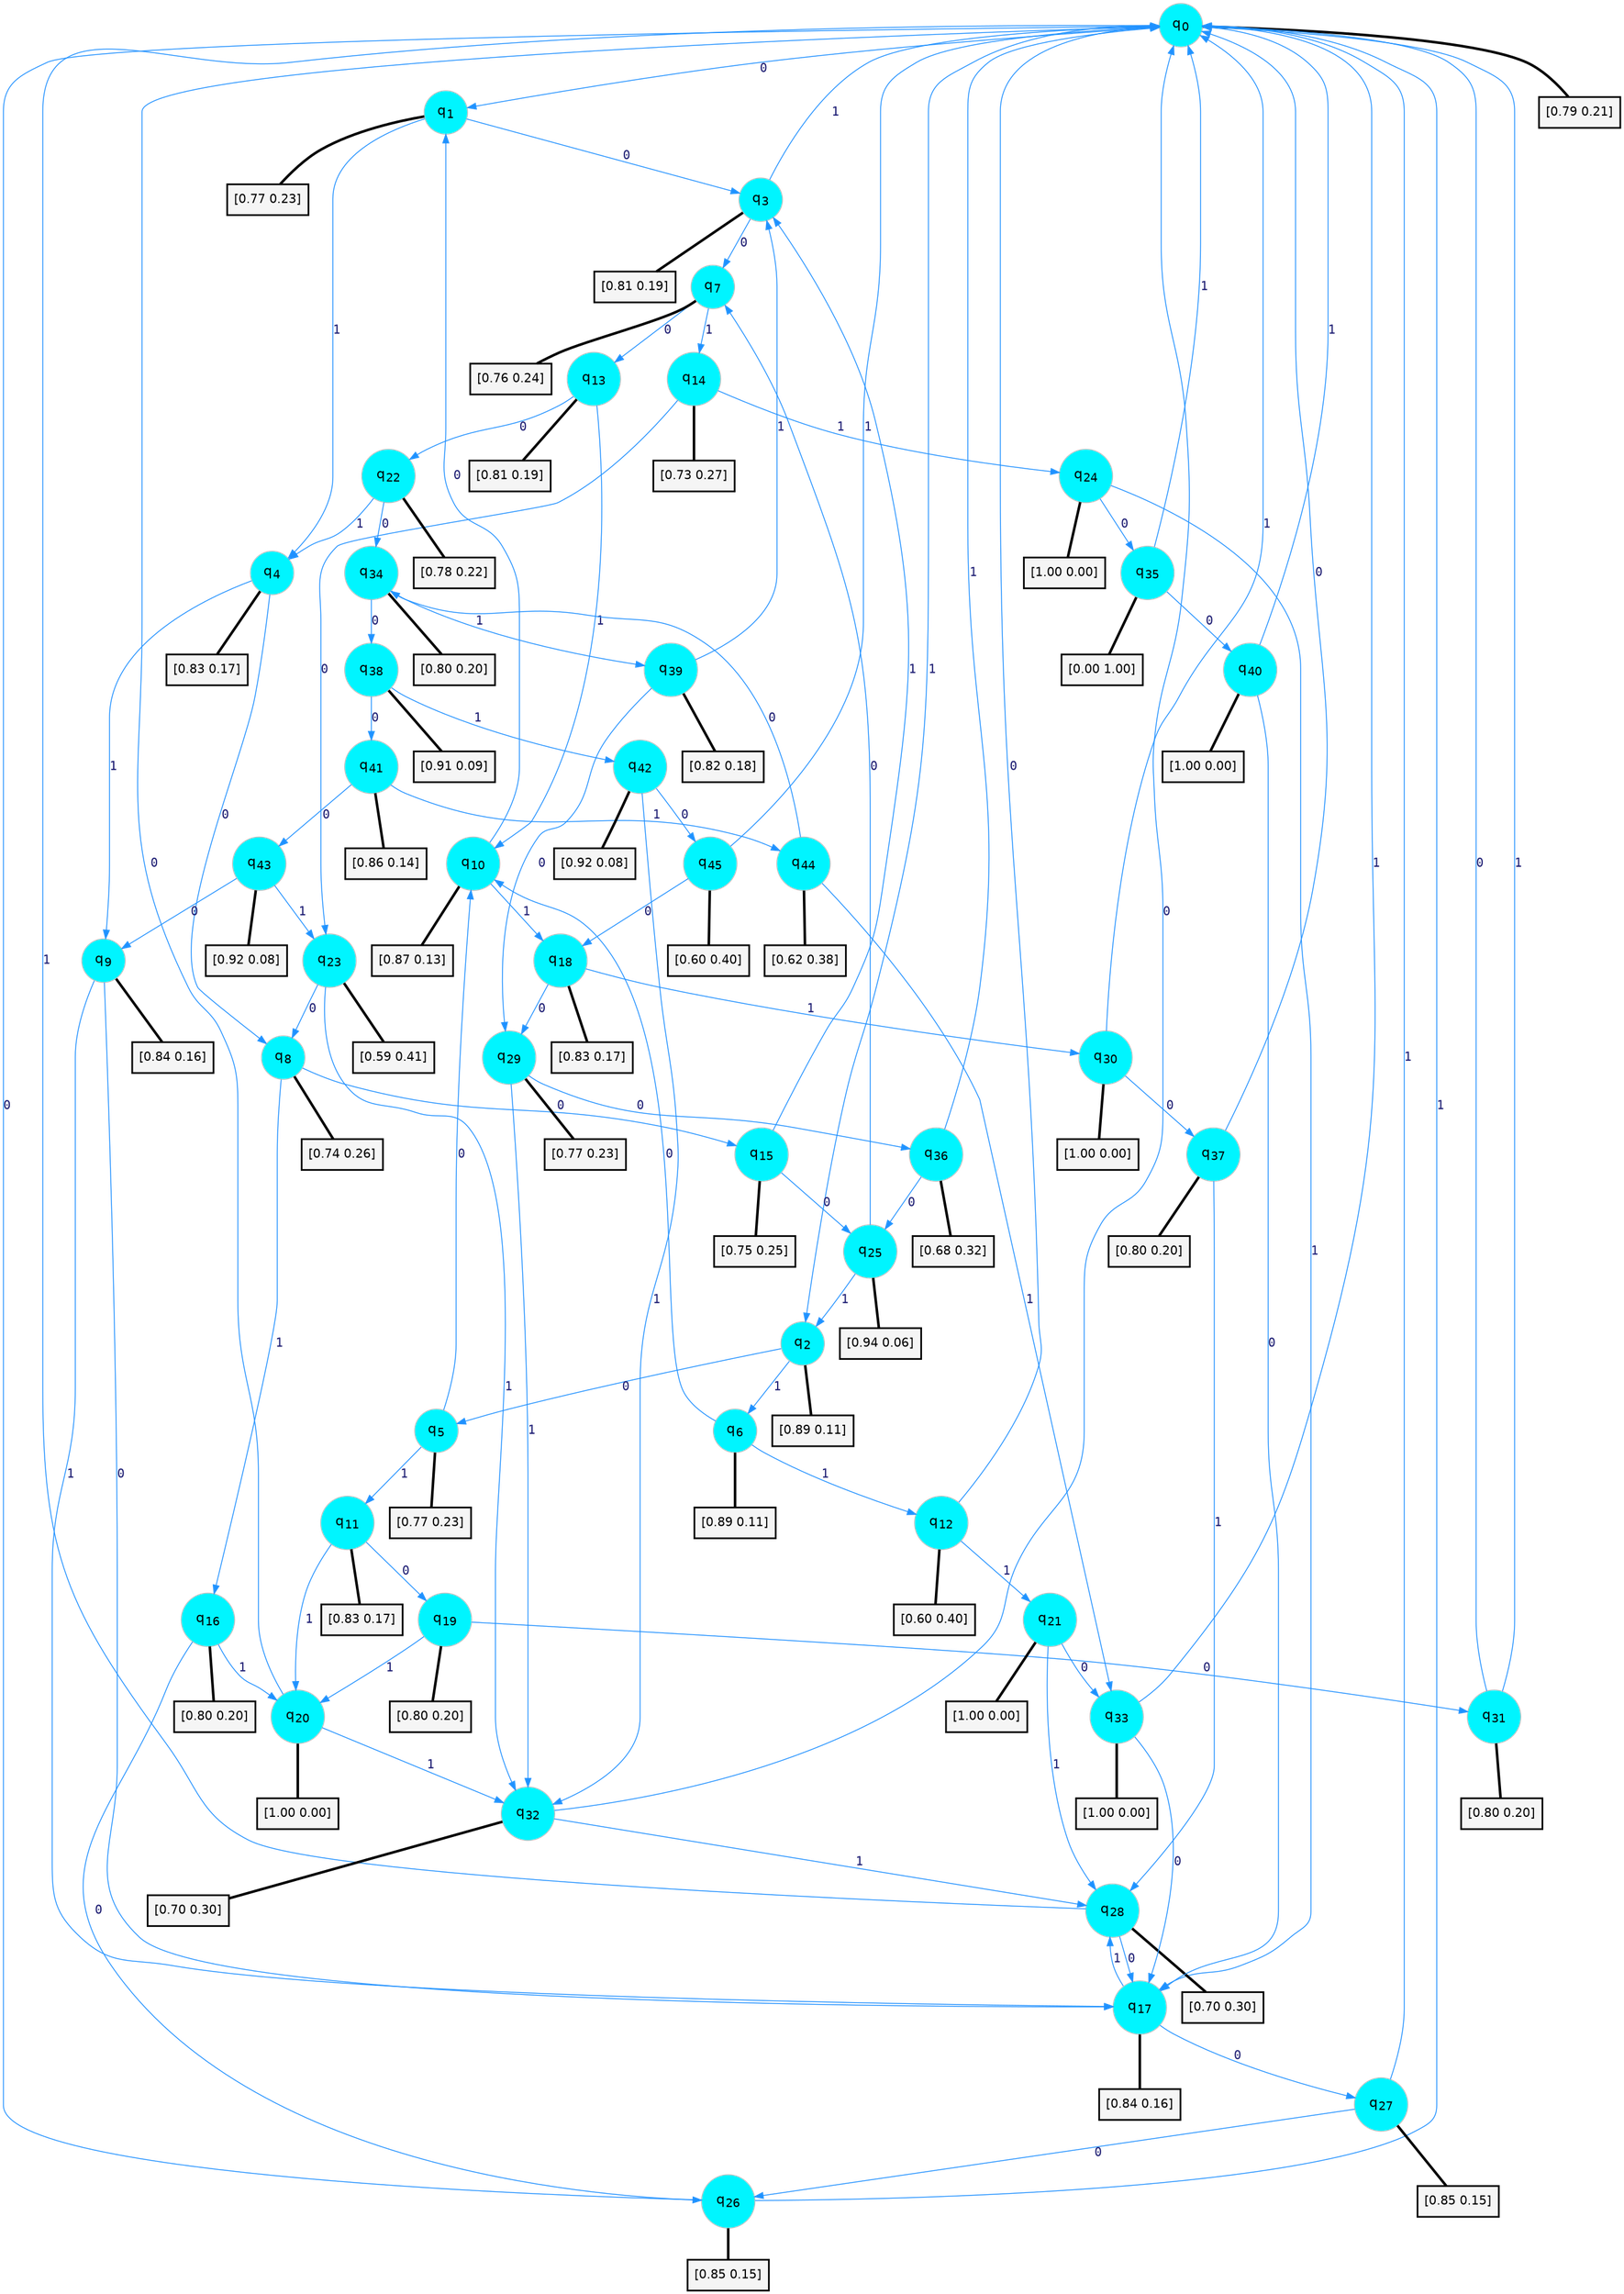 digraph G {
graph [
bgcolor=transparent, dpi=300, rankdir=TD, size="40,25"];
node [
color=gray, fillcolor=turquoise1, fontcolor=black, fontname=Helvetica, fontsize=16, fontweight=bold, shape=circle, style=filled];
edge [
arrowsize=1, color=dodgerblue1, fontcolor=midnightblue, fontname=courier, fontweight=bold, penwidth=1, style=solid, weight=20];
0[label=<q<SUB>0</SUB>>];
1[label=<q<SUB>1</SUB>>];
2[label=<q<SUB>2</SUB>>];
3[label=<q<SUB>3</SUB>>];
4[label=<q<SUB>4</SUB>>];
5[label=<q<SUB>5</SUB>>];
6[label=<q<SUB>6</SUB>>];
7[label=<q<SUB>7</SUB>>];
8[label=<q<SUB>8</SUB>>];
9[label=<q<SUB>9</SUB>>];
10[label=<q<SUB>10</SUB>>];
11[label=<q<SUB>11</SUB>>];
12[label=<q<SUB>12</SUB>>];
13[label=<q<SUB>13</SUB>>];
14[label=<q<SUB>14</SUB>>];
15[label=<q<SUB>15</SUB>>];
16[label=<q<SUB>16</SUB>>];
17[label=<q<SUB>17</SUB>>];
18[label=<q<SUB>18</SUB>>];
19[label=<q<SUB>19</SUB>>];
20[label=<q<SUB>20</SUB>>];
21[label=<q<SUB>21</SUB>>];
22[label=<q<SUB>22</SUB>>];
23[label=<q<SUB>23</SUB>>];
24[label=<q<SUB>24</SUB>>];
25[label=<q<SUB>25</SUB>>];
26[label=<q<SUB>26</SUB>>];
27[label=<q<SUB>27</SUB>>];
28[label=<q<SUB>28</SUB>>];
29[label=<q<SUB>29</SUB>>];
30[label=<q<SUB>30</SUB>>];
31[label=<q<SUB>31</SUB>>];
32[label=<q<SUB>32</SUB>>];
33[label=<q<SUB>33</SUB>>];
34[label=<q<SUB>34</SUB>>];
35[label=<q<SUB>35</SUB>>];
36[label=<q<SUB>36</SUB>>];
37[label=<q<SUB>37</SUB>>];
38[label=<q<SUB>38</SUB>>];
39[label=<q<SUB>39</SUB>>];
40[label=<q<SUB>40</SUB>>];
41[label=<q<SUB>41</SUB>>];
42[label=<q<SUB>42</SUB>>];
43[label=<q<SUB>43</SUB>>];
44[label=<q<SUB>44</SUB>>];
45[label=<q<SUB>45</SUB>>];
46[label="[0.79 0.21]", shape=box,fontcolor=black, fontname=Helvetica, fontsize=14, penwidth=2, fillcolor=whitesmoke,color=black];
47[label="[0.77 0.23]", shape=box,fontcolor=black, fontname=Helvetica, fontsize=14, penwidth=2, fillcolor=whitesmoke,color=black];
48[label="[0.89 0.11]", shape=box,fontcolor=black, fontname=Helvetica, fontsize=14, penwidth=2, fillcolor=whitesmoke,color=black];
49[label="[0.81 0.19]", shape=box,fontcolor=black, fontname=Helvetica, fontsize=14, penwidth=2, fillcolor=whitesmoke,color=black];
50[label="[0.83 0.17]", shape=box,fontcolor=black, fontname=Helvetica, fontsize=14, penwidth=2, fillcolor=whitesmoke,color=black];
51[label="[0.77 0.23]", shape=box,fontcolor=black, fontname=Helvetica, fontsize=14, penwidth=2, fillcolor=whitesmoke,color=black];
52[label="[0.89 0.11]", shape=box,fontcolor=black, fontname=Helvetica, fontsize=14, penwidth=2, fillcolor=whitesmoke,color=black];
53[label="[0.76 0.24]", shape=box,fontcolor=black, fontname=Helvetica, fontsize=14, penwidth=2, fillcolor=whitesmoke,color=black];
54[label="[0.74 0.26]", shape=box,fontcolor=black, fontname=Helvetica, fontsize=14, penwidth=2, fillcolor=whitesmoke,color=black];
55[label="[0.84 0.16]", shape=box,fontcolor=black, fontname=Helvetica, fontsize=14, penwidth=2, fillcolor=whitesmoke,color=black];
56[label="[0.87 0.13]", shape=box,fontcolor=black, fontname=Helvetica, fontsize=14, penwidth=2, fillcolor=whitesmoke,color=black];
57[label="[0.83 0.17]", shape=box,fontcolor=black, fontname=Helvetica, fontsize=14, penwidth=2, fillcolor=whitesmoke,color=black];
58[label="[0.60 0.40]", shape=box,fontcolor=black, fontname=Helvetica, fontsize=14, penwidth=2, fillcolor=whitesmoke,color=black];
59[label="[0.81 0.19]", shape=box,fontcolor=black, fontname=Helvetica, fontsize=14, penwidth=2, fillcolor=whitesmoke,color=black];
60[label="[0.73 0.27]", shape=box,fontcolor=black, fontname=Helvetica, fontsize=14, penwidth=2, fillcolor=whitesmoke,color=black];
61[label="[0.75 0.25]", shape=box,fontcolor=black, fontname=Helvetica, fontsize=14, penwidth=2, fillcolor=whitesmoke,color=black];
62[label="[0.80 0.20]", shape=box,fontcolor=black, fontname=Helvetica, fontsize=14, penwidth=2, fillcolor=whitesmoke,color=black];
63[label="[0.84 0.16]", shape=box,fontcolor=black, fontname=Helvetica, fontsize=14, penwidth=2, fillcolor=whitesmoke,color=black];
64[label="[0.83 0.17]", shape=box,fontcolor=black, fontname=Helvetica, fontsize=14, penwidth=2, fillcolor=whitesmoke,color=black];
65[label="[0.80 0.20]", shape=box,fontcolor=black, fontname=Helvetica, fontsize=14, penwidth=2, fillcolor=whitesmoke,color=black];
66[label="[1.00 0.00]", shape=box,fontcolor=black, fontname=Helvetica, fontsize=14, penwidth=2, fillcolor=whitesmoke,color=black];
67[label="[1.00 0.00]", shape=box,fontcolor=black, fontname=Helvetica, fontsize=14, penwidth=2, fillcolor=whitesmoke,color=black];
68[label="[0.78 0.22]", shape=box,fontcolor=black, fontname=Helvetica, fontsize=14, penwidth=2, fillcolor=whitesmoke,color=black];
69[label="[0.59 0.41]", shape=box,fontcolor=black, fontname=Helvetica, fontsize=14, penwidth=2, fillcolor=whitesmoke,color=black];
70[label="[1.00 0.00]", shape=box,fontcolor=black, fontname=Helvetica, fontsize=14, penwidth=2, fillcolor=whitesmoke,color=black];
71[label="[0.94 0.06]", shape=box,fontcolor=black, fontname=Helvetica, fontsize=14, penwidth=2, fillcolor=whitesmoke,color=black];
72[label="[0.85 0.15]", shape=box,fontcolor=black, fontname=Helvetica, fontsize=14, penwidth=2, fillcolor=whitesmoke,color=black];
73[label="[0.85 0.15]", shape=box,fontcolor=black, fontname=Helvetica, fontsize=14, penwidth=2, fillcolor=whitesmoke,color=black];
74[label="[0.70 0.30]", shape=box,fontcolor=black, fontname=Helvetica, fontsize=14, penwidth=2, fillcolor=whitesmoke,color=black];
75[label="[0.77 0.23]", shape=box,fontcolor=black, fontname=Helvetica, fontsize=14, penwidth=2, fillcolor=whitesmoke,color=black];
76[label="[1.00 0.00]", shape=box,fontcolor=black, fontname=Helvetica, fontsize=14, penwidth=2, fillcolor=whitesmoke,color=black];
77[label="[0.80 0.20]", shape=box,fontcolor=black, fontname=Helvetica, fontsize=14, penwidth=2, fillcolor=whitesmoke,color=black];
78[label="[0.70 0.30]", shape=box,fontcolor=black, fontname=Helvetica, fontsize=14, penwidth=2, fillcolor=whitesmoke,color=black];
79[label="[1.00 0.00]", shape=box,fontcolor=black, fontname=Helvetica, fontsize=14, penwidth=2, fillcolor=whitesmoke,color=black];
80[label="[0.80 0.20]", shape=box,fontcolor=black, fontname=Helvetica, fontsize=14, penwidth=2, fillcolor=whitesmoke,color=black];
81[label="[0.00 1.00]", shape=box,fontcolor=black, fontname=Helvetica, fontsize=14, penwidth=2, fillcolor=whitesmoke,color=black];
82[label="[0.68 0.32]", shape=box,fontcolor=black, fontname=Helvetica, fontsize=14, penwidth=2, fillcolor=whitesmoke,color=black];
83[label="[0.80 0.20]", shape=box,fontcolor=black, fontname=Helvetica, fontsize=14, penwidth=2, fillcolor=whitesmoke,color=black];
84[label="[0.91 0.09]", shape=box,fontcolor=black, fontname=Helvetica, fontsize=14, penwidth=2, fillcolor=whitesmoke,color=black];
85[label="[0.82 0.18]", shape=box,fontcolor=black, fontname=Helvetica, fontsize=14, penwidth=2, fillcolor=whitesmoke,color=black];
86[label="[1.00 0.00]", shape=box,fontcolor=black, fontname=Helvetica, fontsize=14, penwidth=2, fillcolor=whitesmoke,color=black];
87[label="[0.86 0.14]", shape=box,fontcolor=black, fontname=Helvetica, fontsize=14, penwidth=2, fillcolor=whitesmoke,color=black];
88[label="[0.92 0.08]", shape=box,fontcolor=black, fontname=Helvetica, fontsize=14, penwidth=2, fillcolor=whitesmoke,color=black];
89[label="[0.92 0.08]", shape=box,fontcolor=black, fontname=Helvetica, fontsize=14, penwidth=2, fillcolor=whitesmoke,color=black];
90[label="[0.62 0.38]", shape=box,fontcolor=black, fontname=Helvetica, fontsize=14, penwidth=2, fillcolor=whitesmoke,color=black];
91[label="[0.60 0.40]", shape=box,fontcolor=black, fontname=Helvetica, fontsize=14, penwidth=2, fillcolor=whitesmoke,color=black];
0->1 [label=0];
0->2 [label=1];
0->46 [arrowhead=none, penwidth=3,color=black];
1->3 [label=0];
1->4 [label=1];
1->47 [arrowhead=none, penwidth=3,color=black];
2->5 [label=0];
2->6 [label=1];
2->48 [arrowhead=none, penwidth=3,color=black];
3->7 [label=0];
3->0 [label=1];
3->49 [arrowhead=none, penwidth=3,color=black];
4->8 [label=0];
4->9 [label=1];
4->50 [arrowhead=none, penwidth=3,color=black];
5->10 [label=0];
5->11 [label=1];
5->51 [arrowhead=none, penwidth=3,color=black];
6->10 [label=0];
6->12 [label=1];
6->52 [arrowhead=none, penwidth=3,color=black];
7->13 [label=0];
7->14 [label=1];
7->53 [arrowhead=none, penwidth=3,color=black];
8->15 [label=0];
8->16 [label=1];
8->54 [arrowhead=none, penwidth=3,color=black];
9->17 [label=0];
9->17 [label=1];
9->55 [arrowhead=none, penwidth=3,color=black];
10->1 [label=0];
10->18 [label=1];
10->56 [arrowhead=none, penwidth=3,color=black];
11->19 [label=0];
11->20 [label=1];
11->57 [arrowhead=none, penwidth=3,color=black];
12->0 [label=0];
12->21 [label=1];
12->58 [arrowhead=none, penwidth=3,color=black];
13->22 [label=0];
13->10 [label=1];
13->59 [arrowhead=none, penwidth=3,color=black];
14->23 [label=0];
14->24 [label=1];
14->60 [arrowhead=none, penwidth=3,color=black];
15->25 [label=0];
15->3 [label=1];
15->61 [arrowhead=none, penwidth=3,color=black];
16->26 [label=0];
16->20 [label=1];
16->62 [arrowhead=none, penwidth=3,color=black];
17->27 [label=0];
17->28 [label=1];
17->63 [arrowhead=none, penwidth=3,color=black];
18->29 [label=0];
18->30 [label=1];
18->64 [arrowhead=none, penwidth=3,color=black];
19->31 [label=0];
19->20 [label=1];
19->65 [arrowhead=none, penwidth=3,color=black];
20->0 [label=0];
20->32 [label=1];
20->66 [arrowhead=none, penwidth=3,color=black];
21->33 [label=0];
21->28 [label=1];
21->67 [arrowhead=none, penwidth=3,color=black];
22->34 [label=0];
22->4 [label=1];
22->68 [arrowhead=none, penwidth=3,color=black];
23->8 [label=0];
23->32 [label=1];
23->69 [arrowhead=none, penwidth=3,color=black];
24->35 [label=0];
24->17 [label=1];
24->70 [arrowhead=none, penwidth=3,color=black];
25->7 [label=0];
25->2 [label=1];
25->71 [arrowhead=none, penwidth=3,color=black];
26->0 [label=0];
26->0 [label=1];
26->72 [arrowhead=none, penwidth=3,color=black];
27->26 [label=0];
27->0 [label=1];
27->73 [arrowhead=none, penwidth=3,color=black];
28->17 [label=0];
28->0 [label=1];
28->74 [arrowhead=none, penwidth=3,color=black];
29->36 [label=0];
29->32 [label=1];
29->75 [arrowhead=none, penwidth=3,color=black];
30->37 [label=0];
30->0 [label=1];
30->76 [arrowhead=none, penwidth=3,color=black];
31->0 [label=0];
31->0 [label=1];
31->77 [arrowhead=none, penwidth=3,color=black];
32->0 [label=0];
32->28 [label=1];
32->78 [arrowhead=none, penwidth=3,color=black];
33->17 [label=0];
33->0 [label=1];
33->79 [arrowhead=none, penwidth=3,color=black];
34->38 [label=0];
34->39 [label=1];
34->80 [arrowhead=none, penwidth=3,color=black];
35->40 [label=0];
35->0 [label=1];
35->81 [arrowhead=none, penwidth=3,color=black];
36->25 [label=0];
36->0 [label=1];
36->82 [arrowhead=none, penwidth=3,color=black];
37->0 [label=0];
37->28 [label=1];
37->83 [arrowhead=none, penwidth=3,color=black];
38->41 [label=0];
38->42 [label=1];
38->84 [arrowhead=none, penwidth=3,color=black];
39->29 [label=0];
39->3 [label=1];
39->85 [arrowhead=none, penwidth=3,color=black];
40->17 [label=0];
40->0 [label=1];
40->86 [arrowhead=none, penwidth=3,color=black];
41->43 [label=0];
41->44 [label=1];
41->87 [arrowhead=none, penwidth=3,color=black];
42->45 [label=0];
42->32 [label=1];
42->88 [arrowhead=none, penwidth=3,color=black];
43->9 [label=0];
43->23 [label=1];
43->89 [arrowhead=none, penwidth=3,color=black];
44->34 [label=0];
44->33 [label=1];
44->90 [arrowhead=none, penwidth=3,color=black];
45->18 [label=0];
45->0 [label=1];
45->91 [arrowhead=none, penwidth=3,color=black];
}
